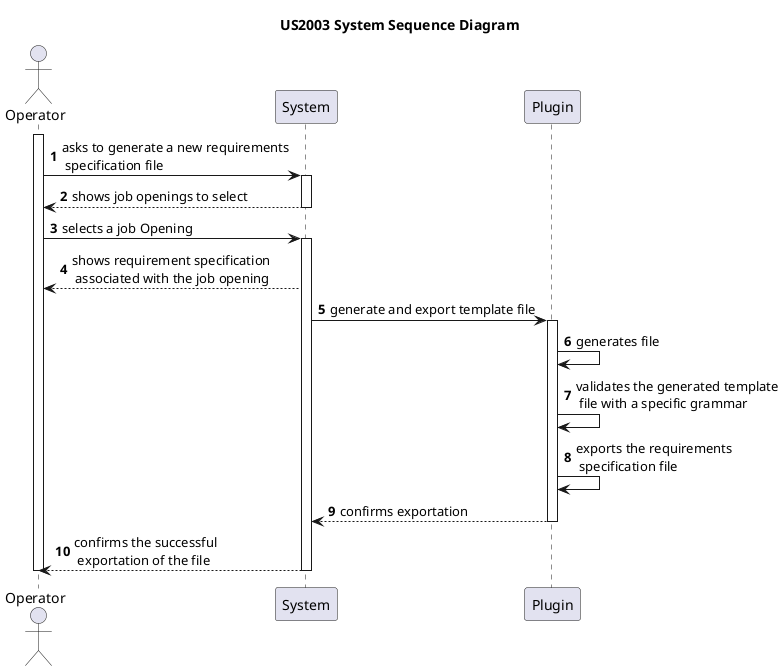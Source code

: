 @startuml US2003_SSD
autonumber

title US2003 System Sequence Diagram

actor "Operator" as OP
participant "System" as SYS
participant "Plugin" as PLU

activate OP

OP -> SYS : asks to generate a new requirements\n specification file

activate SYS

    SYS --> OP : shows job openings to select
deactivate SYS

OP -> SYS : selects a job Opening
activate SYS

SYS --> OP : shows requirement specification\n associated with the job opening

SYS -> PLU : generate and export template file
activate PLU

PLU -> PLU : generates file

PLU -> PLU : validates the generated template\n file with a specific grammar

PLU -> PLU : exports the requirements\n specification file

PLU --> SYS : confirms exportation
deactivate PLU

SYS --> OP : confirms the successful\n exportation of the file
deactivate SYS


deactivate OP

@enduml